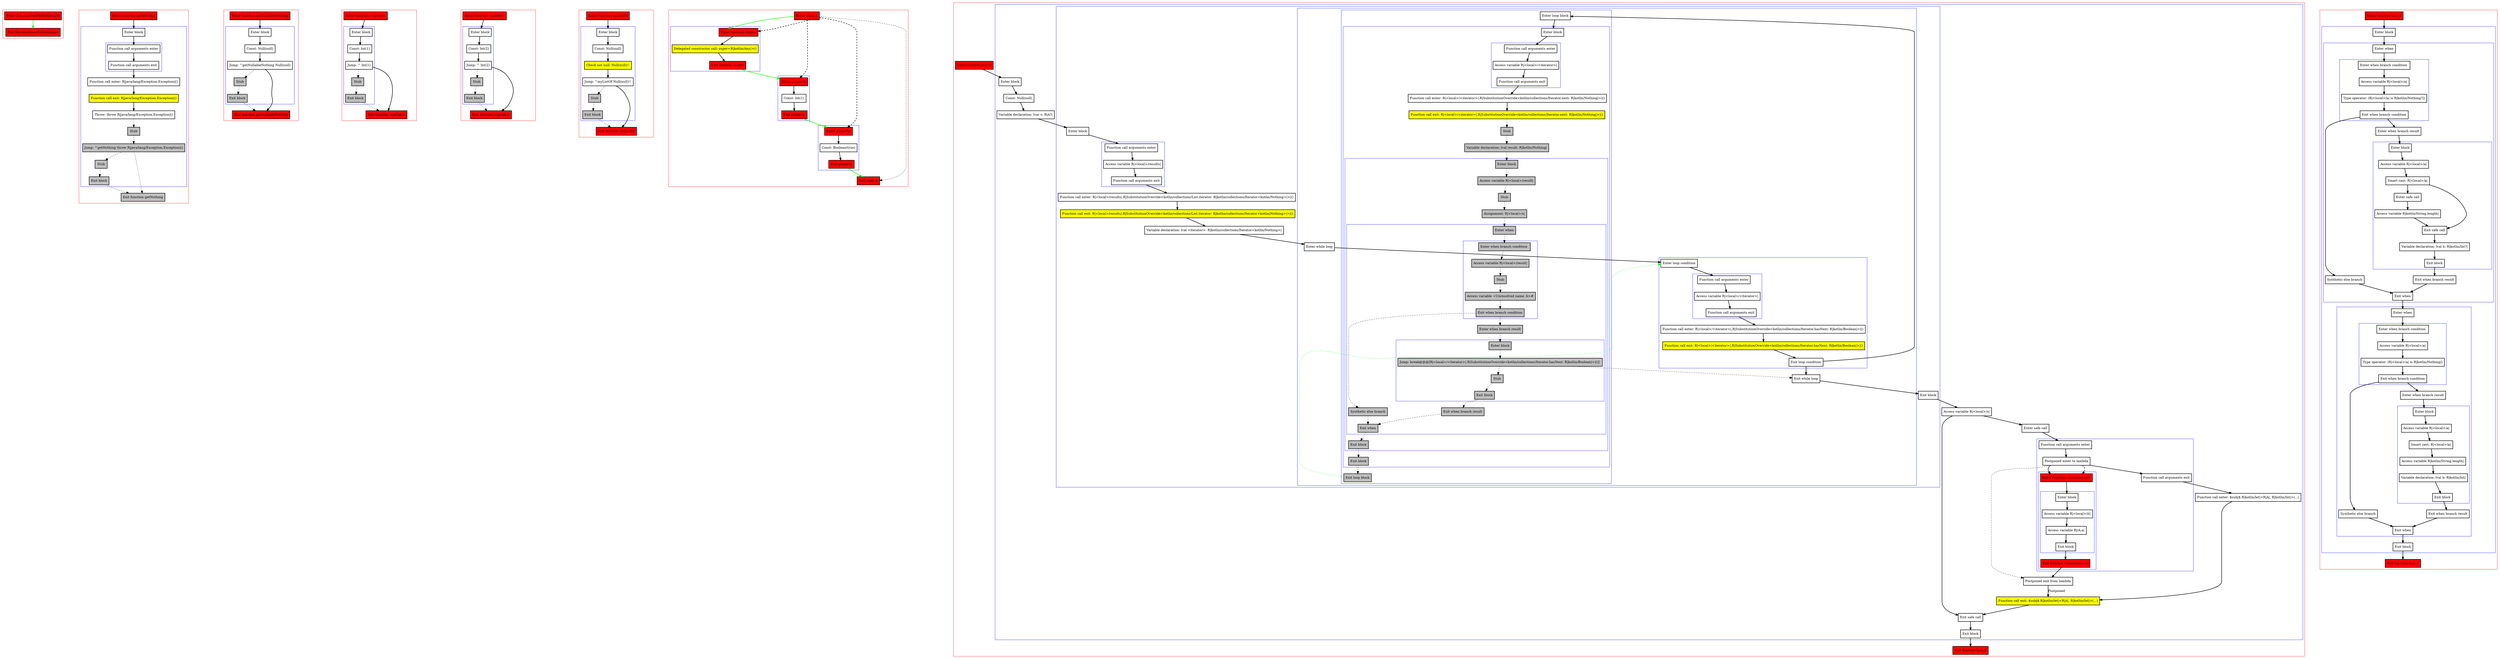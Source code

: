 digraph smartcastToNothing_kt {
    graph [nodesep=3]
    node [shape=box penwidth=2]
    edge [penwidth=2]

    subgraph cluster_0 {
        color=red
        0 [label="Enter file smartcastToNothing.kt" style="filled" fillcolor=red];
        1 [label="Exit file smartcastToNothing.kt" style="filled" fillcolor=red];
    }
    0 -> {1} [color=green];

    subgraph cluster_1 {
        color=red
        2 [label="Enter function getNothing" style="filled" fillcolor=red];
        subgraph cluster_2 {
            color=blue
            3 [label="Enter block"];
            subgraph cluster_3 {
                color=blue
                4 [label="Function call arguments enter"];
                5 [label="Function call arguments exit"];
            }
            6 [label="Function call enter: R|java/lang/Exception.Exception|()"];
            7 [label="Function call exit: R|java/lang/Exception.Exception|()" style="filled" fillcolor=yellow];
            8 [label="Throw: throw R|java/lang/Exception.Exception|()"];
            9 [label="Stub" style="filled" fillcolor=gray];
            10 [label="Jump: ^getNothing throw R|java/lang/Exception.Exception|()" style="filled" fillcolor=gray];
            11 [label="Stub" style="filled" fillcolor=gray];
            12 [label="Exit block" style="filled" fillcolor=gray];
        }
        13 [label="Exit function getNothing" style="filled" fillcolor=gray];
    }
    2 -> {3};
    3 -> {4};
    4 -> {5};
    5 -> {6};
    6 -> {7};
    7 -> {8};
    8 -> {9} [style=dotted];
    9 -> {10} [style=dotted];
    10 -> {11 13} [style=dotted];
    11 -> {12} [style=dotted];
    12 -> {13} [style=dotted];

    subgraph cluster_4 {
        color=red
        14 [label="Enter function getNullableNothing" style="filled" fillcolor=red];
        subgraph cluster_5 {
            color=blue
            15 [label="Enter block"];
            16 [label="Const: Null(null)"];
            17 [label="Jump: ^getNullableNothing Null(null)"];
            18 [label="Stub" style="filled" fillcolor=gray];
            19 [label="Exit block" style="filled" fillcolor=gray];
        }
        20 [label="Exit function getNullableNothing" style="filled" fillcolor=red];
    }
    14 -> {15};
    15 -> {16};
    16 -> {17};
    17 -> {20};
    17 -> {18} [style=dotted];
    18 -> {19} [style=dotted];
    19 -> {20} [style=dotted];

    subgraph cluster_6 {
        color=red
        21 [label="Enter function <getter>" style="filled" fillcolor=red];
        subgraph cluster_7 {
            color=blue
            22 [label="Enter block"];
            23 [label="Const: Int(1)"];
            24 [label="Jump: ^ Int(1)"];
            25 [label="Stub" style="filled" fillcolor=gray];
            26 [label="Exit block" style="filled" fillcolor=gray];
        }
        27 [label="Exit function <getter>" style="filled" fillcolor=red];
    }
    21 -> {22};
    22 -> {23};
    23 -> {24};
    24 -> {27};
    24 -> {25} [style=dotted];
    25 -> {26} [style=dotted];
    26 -> {27} [style=dotted];

    subgraph cluster_8 {
        color=red
        28 [label="Enter function <getter>" style="filled" fillcolor=red];
        subgraph cluster_9 {
            color=blue
            29 [label="Enter block"];
            30 [label="Const: Int(2)"];
            31 [label="Jump: ^ Int(2)"];
            32 [label="Stub" style="filled" fillcolor=gray];
            33 [label="Exit block" style="filled" fillcolor=gray];
        }
        34 [label="Exit function <getter>" style="filled" fillcolor=red];
    }
    28 -> {29};
    29 -> {30};
    30 -> {31};
    31 -> {34};
    31 -> {32} [style=dotted];
    32 -> {33} [style=dotted];
    33 -> {34} [style=dotted];

    subgraph cluster_10 {
        color=red
        35 [label="Enter function myListOf" style="filled" fillcolor=red];
        subgraph cluster_11 {
            color=blue
            36 [label="Enter block"];
            37 [label="Const: Null(null)"];
            38 [label="Check not null: Null(null)!!" style="filled" fillcolor=yellow];
            39 [label="Jump: ^myListOf Null(null)!!"];
            40 [label="Stub" style="filled" fillcolor=gray];
            41 [label="Exit block" style="filled" fillcolor=gray];
        }
        42 [label="Exit function myListOf" style="filled" fillcolor=red];
    }
    35 -> {36};
    36 -> {37};
    37 -> {38};
    38 -> {39};
    39 -> {42};
    39 -> {40} [style=dotted];
    40 -> {41} [style=dotted];
    41 -> {42} [style=dotted];

    subgraph cluster_12 {
        color=red
        43 [label="Enter class A" style="filled" fillcolor=red];
        subgraph cluster_13 {
            color=blue
            44 [label="Enter function <init>" style="filled" fillcolor=red];
            45 [label="Delegated constructor call: super<R|kotlin/Any|>()" style="filled" fillcolor=yellow];
            46 [label="Exit function <init>" style="filled" fillcolor=red];
        }
        subgraph cluster_14 {
            color=blue
            47 [label="Enter property" style="filled" fillcolor=red];
            48 [label="Const: Int(1)"];
            49 [label="Exit property" style="filled" fillcolor=red];
        }
        subgraph cluster_15 {
            color=blue
            50 [label="Enter property" style="filled" fillcolor=red];
            51 [label="Const: Boolean(true)"];
            52 [label="Exit property" style="filled" fillcolor=red];
        }
        53 [label="Exit class A" style="filled" fillcolor=red];
    }
    43 -> {44} [color=green];
    43 -> {53} [style=dotted];
    43 -> {44 47 50} [style=dashed];
    44 -> {45};
    45 -> {46};
    46 -> {47} [color=green];
    47 -> {48};
    48 -> {49};
    49 -> {50} [color=green];
    50 -> {51};
    51 -> {52};
    52 -> {53} [color=green];

    subgraph cluster_16 {
        color=red
        54 [label="Enter function test_0" style="filled" fillcolor=red];
        subgraph cluster_17 {
            color=blue
            55 [label="Enter block"];
            56 [label="Const: Null(null)"];
            57 [label="Variable declaration: lvar s: R|A?|"];
            subgraph cluster_18 {
                color=blue
                58 [label="Enter block"];
                subgraph cluster_19 {
                    color=blue
                    59 [label="Function call arguments enter"];
                    60 [label="Access variable R|<local>/results|"];
                    61 [label="Function call arguments exit"];
                }
                62 [label="Function call enter: R|<local>/results|.R|SubstitutionOverride<kotlin/collections/List.iterator: R|kotlin/collections/Iterator<kotlin/Nothing>|>|()"];
                63 [label="Function call exit: R|<local>/results|.R|SubstitutionOverride<kotlin/collections/List.iterator: R|kotlin/collections/Iterator<kotlin/Nothing>|>|()" style="filled" fillcolor=yellow];
                64 [label="Variable declaration: lval <iterator>: R|kotlin/collections/Iterator<kotlin/Nothing>|"];
                subgraph cluster_20 {
                    color=blue
                    65 [label="Enter while loop"];
                    subgraph cluster_21 {
                        color=blue
                        66 [label="Enter loop condition"];
                        subgraph cluster_22 {
                            color=blue
                            67 [label="Function call arguments enter"];
                            68 [label="Access variable R|<local>/<iterator>|"];
                            69 [label="Function call arguments exit"];
                        }
                        70 [label="Function call enter: R|<local>/<iterator>|.R|SubstitutionOverride<kotlin/collections/Iterator.hasNext: R|kotlin/Boolean|>|()"];
                        71 [label="Function call exit: R|<local>/<iterator>|.R|SubstitutionOverride<kotlin/collections/Iterator.hasNext: R|kotlin/Boolean|>|()" style="filled" fillcolor=yellow];
                        72 [label="Exit loop condition"];
                    }
                    subgraph cluster_23 {
                        color=blue
                        73 [label="Enter loop block"];
                        subgraph cluster_24 {
                            color=blue
                            74 [label="Enter block"];
                            subgraph cluster_25 {
                                color=blue
                                75 [label="Function call arguments enter"];
                                76 [label="Access variable R|<local>/<iterator>|"];
                                77 [label="Function call arguments exit"];
                            }
                            78 [label="Function call enter: R|<local>/<iterator>|.R|SubstitutionOverride<kotlin/collections/Iterator.next: R|kotlin/Nothing|>|()"];
                            79 [label="Function call exit: R|<local>/<iterator>|.R|SubstitutionOverride<kotlin/collections/Iterator.next: R|kotlin/Nothing|>|()" style="filled" fillcolor=yellow];
                            80 [label="Stub" style="filled" fillcolor=gray];
                            81 [label="Variable declaration: lval result: R|kotlin/Nothing|" style="filled" fillcolor=gray];
                            subgraph cluster_26 {
                                color=blue
                                82 [label="Enter block" style="filled" fillcolor=gray];
                                83 [label="Access variable R|<local>/result|" style="filled" fillcolor=gray];
                                84 [label="Stub" style="filled" fillcolor=gray];
                                85 [label="Assignment: R|<local>/s|" style="filled" fillcolor=gray];
                                subgraph cluster_27 {
                                    color=blue
                                    86 [label="Enter when" style="filled" fillcolor=gray];
                                    subgraph cluster_28 {
                                        color=blue
                                        87 [label="Enter when branch condition " style="filled" fillcolor=gray];
                                        88 [label="Access variable R|<local>/result|" style="filled" fillcolor=gray];
                                        89 [label="Stub" style="filled" fillcolor=gray];
                                        90 [label="Access variable <Unresolved name: b>#" style="filled" fillcolor=gray];
                                        91 [label="Exit when branch condition" style="filled" fillcolor=gray];
                                    }
                                    92 [label="Synthetic else branch" style="filled" fillcolor=gray];
                                    93 [label="Enter when branch result" style="filled" fillcolor=gray];
                                    subgraph cluster_29 {
                                        color=blue
                                        94 [label="Enter block" style="filled" fillcolor=gray];
                                        95 [label="Jump: break@@@[R|<local>/<iterator>|.R|SubstitutionOverride<kotlin/collections/Iterator.hasNext: R|kotlin/Boolean|>|()] " style="filled" fillcolor=gray];
                                        96 [label="Stub" style="filled" fillcolor=gray];
                                        97 [label="Exit block" style="filled" fillcolor=gray];
                                    }
                                    98 [label="Exit when branch result" style="filled" fillcolor=gray];
                                    99 [label="Exit when" style="filled" fillcolor=gray];
                                }
                                100 [label="Exit block" style="filled" fillcolor=gray];
                            }
                            101 [label="Exit block" style="filled" fillcolor=gray];
                        }
                        102 [label="Exit loop block" style="filled" fillcolor=gray];
                    }
                    103 [label="Exit while loop"];
                }
                104 [label="Exit block"];
            }
            105 [label="Access variable R|<local>/s|"];
            106 [label="Enter safe call"];
            subgraph cluster_30 {
                color=blue
                107 [label="Function call arguments enter"];
                108 [label="Postponed enter to lambda"];
                subgraph cluster_31 {
                    color=blue
                    109 [label="Enter function <anonymous>" style="filled" fillcolor=red];
                    subgraph cluster_32 {
                        color=blue
                        110 [label="Enter block"];
                        111 [label="Access variable R|<local>/it|"];
                        112 [label="Access variable R|/A.a|"];
                        113 [label="Exit block"];
                    }
                    114 [label="Exit function <anonymous>" style="filled" fillcolor=red];
                }
                115 [label="Function call arguments exit"];
            }
            116 [label="Function call enter: $subj$.R|kotlin/let|<R|A|, R|kotlin/Int|>(...)"];
            117 [label="Postponed exit from lambda"];
            118 [label="Function call exit: $subj$.R|kotlin/let|<R|A|, R|kotlin/Int|>(...)" style="filled" fillcolor=yellow];
            119 [label="Exit safe call"];
            120 [label="Exit block"];
        }
        121 [label="Exit function test_0" style="filled" fillcolor=red];
    }
    54 -> {55};
    55 -> {56};
    56 -> {57};
    57 -> {58};
    58 -> {59};
    59 -> {60};
    60 -> {61};
    61 -> {62};
    62 -> {63};
    63 -> {64};
    64 -> {65};
    65 -> {66};
    66 -> {67};
    67 -> {68};
    68 -> {69};
    69 -> {70};
    70 -> {71};
    71 -> {72};
    72 -> {73 103};
    73 -> {74};
    74 -> {75};
    75 -> {76};
    76 -> {77};
    77 -> {78};
    78 -> {79};
    79 -> {80} [style=dotted];
    80 -> {81} [style=dotted];
    81 -> {82} [style=dotted];
    82 -> {83} [style=dotted];
    83 -> {84} [style=dotted];
    84 -> {85} [style=dotted];
    85 -> {86} [style=dotted];
    86 -> {87} [style=dotted];
    87 -> {88} [style=dotted];
    88 -> {89} [style=dotted];
    89 -> {90} [style=dotted];
    90 -> {91} [style=dotted];
    91 -> {92 93} [style=dotted];
    92 -> {99} [style=dotted];
    93 -> {94} [style=dotted];
    94 -> {95} [style=dotted];
    95 -> {96 103} [style=dotted];
    96 -> {97} [style=dotted];
    97 -> {98} [style=dotted];
    98 -> {99} [style=dotted];
    99 -> {100} [style=dotted];
    100 -> {101} [style=dotted];
    101 -> {102} [style=dotted];
    102 -> {66} [color=green style=dotted];
    103 -> {104};
    104 -> {105};
    105 -> {106 119};
    106 -> {107};
    107 -> {108};
    108 -> {109 115};
    108 -> {117} [style=dotted];
    108 -> {109} [style=dashed];
    109 -> {110};
    110 -> {111};
    111 -> {112};
    112 -> {113};
    113 -> {114};
    114 -> {117};
    115 -> {116};
    116 -> {118};
    117 -> {118} [label="Postponed"];
    118 -> {119};
    119 -> {120};
    120 -> {121};

    subgraph cluster_33 {
        color=red
        122 [label="Enter function test_1" style="filled" fillcolor=red];
        subgraph cluster_34 {
            color=blue
            123 [label="Enter block"];
            subgraph cluster_35 {
                color=blue
                124 [label="Enter when"];
                subgraph cluster_36 {
                    color=blue
                    125 [label="Enter when branch condition "];
                    126 [label="Access variable R|<local>/a|"];
                    127 [label="Type operator: (R|<local>/a| is R|kotlin/Nothing?|)"];
                    128 [label="Exit when branch condition"];
                }
                129 [label="Synthetic else branch"];
                130 [label="Enter when branch result"];
                subgraph cluster_37 {
                    color=blue
                    131 [label="Enter block"];
                    132 [label="Access variable R|<local>/a|"];
                    133 [label="Smart cast: R|<local>/a|"];
                    134 [label="Enter safe call"];
                    135 [label="Access variable R|kotlin/String.length|"];
                    136 [label="Exit safe call"];
                    137 [label="Variable declaration: lval b: R|kotlin/Int?|"];
                    138 [label="Exit block"];
                }
                139 [label="Exit when branch result"];
                140 [label="Exit when"];
            }
            subgraph cluster_38 {
                color=blue
                141 [label="Enter when"];
                subgraph cluster_39 {
                    color=blue
                    142 [label="Enter when branch condition "];
                    143 [label="Access variable R|<local>/a|"];
                    144 [label="Type operator: (R|<local>/a| is R|kotlin/Nothing|)"];
                    145 [label="Exit when branch condition"];
                }
                146 [label="Synthetic else branch"];
                147 [label="Enter when branch result"];
                subgraph cluster_40 {
                    color=blue
                    148 [label="Enter block"];
                    149 [label="Access variable R|<local>/a|"];
                    150 [label="Smart cast: R|<local>/a|"];
                    151 [label="Access variable R|kotlin/String.length|"];
                    152 [label="Variable declaration: lval b: R|kotlin/Int|"];
                    153 [label="Exit block"];
                }
                154 [label="Exit when branch result"];
                155 [label="Exit when"];
            }
            156 [label="Exit block"];
        }
        157 [label="Exit function test_1" style="filled" fillcolor=red];
    }
    122 -> {123};
    123 -> {124};
    124 -> {125};
    125 -> {126};
    126 -> {127};
    127 -> {128};
    128 -> {129 130};
    129 -> {140};
    130 -> {131};
    131 -> {132};
    132 -> {133};
    133 -> {134 136};
    134 -> {135};
    135 -> {136};
    136 -> {137};
    137 -> {138};
    138 -> {139};
    139 -> {140};
    140 -> {141};
    141 -> {142};
    142 -> {143};
    143 -> {144};
    144 -> {145};
    145 -> {146 147};
    146 -> {155};
    147 -> {148};
    148 -> {149};
    149 -> {150};
    150 -> {151};
    151 -> {152};
    152 -> {153};
    153 -> {154};
    154 -> {155};
    155 -> {156};
    156 -> {157};

}
